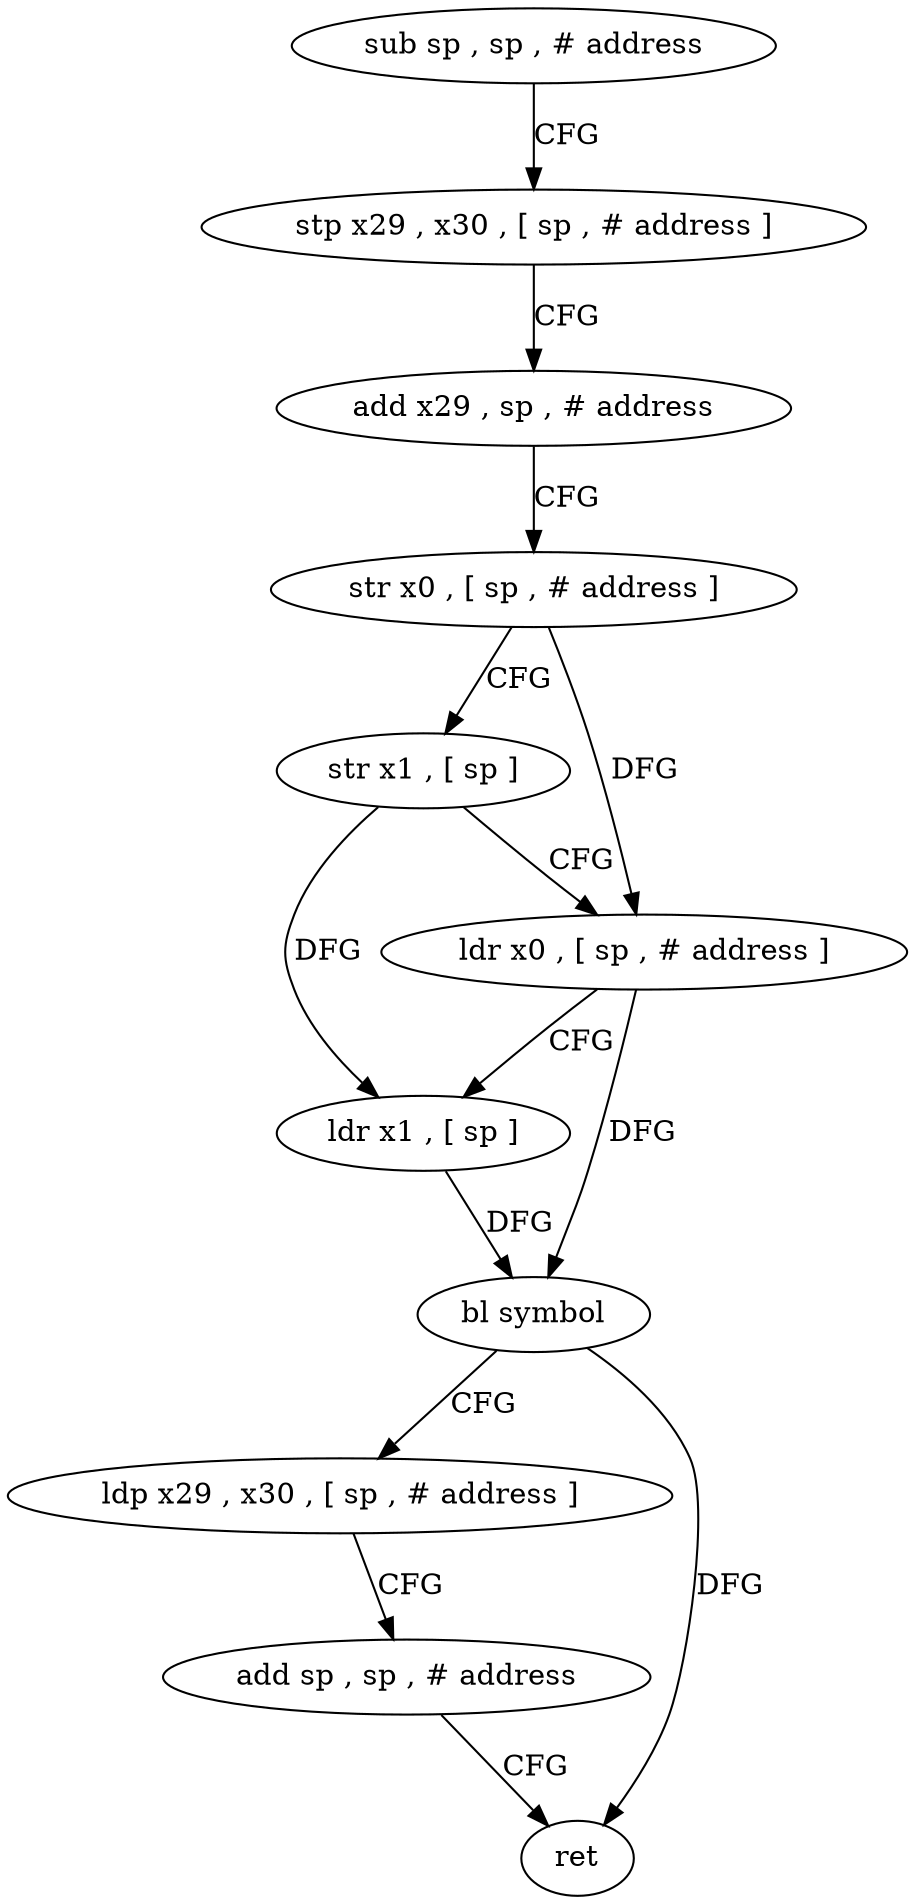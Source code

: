 digraph "func" {
"4238112" [label = "sub sp , sp , # address" ]
"4238116" [label = "stp x29 , x30 , [ sp , # address ]" ]
"4238120" [label = "add x29 , sp , # address" ]
"4238124" [label = "str x0 , [ sp , # address ]" ]
"4238128" [label = "str x1 , [ sp ]" ]
"4238132" [label = "ldr x0 , [ sp , # address ]" ]
"4238136" [label = "ldr x1 , [ sp ]" ]
"4238140" [label = "bl symbol" ]
"4238144" [label = "ldp x29 , x30 , [ sp , # address ]" ]
"4238148" [label = "add sp , sp , # address" ]
"4238152" [label = "ret" ]
"4238112" -> "4238116" [ label = "CFG" ]
"4238116" -> "4238120" [ label = "CFG" ]
"4238120" -> "4238124" [ label = "CFG" ]
"4238124" -> "4238128" [ label = "CFG" ]
"4238124" -> "4238132" [ label = "DFG" ]
"4238128" -> "4238132" [ label = "CFG" ]
"4238128" -> "4238136" [ label = "DFG" ]
"4238132" -> "4238136" [ label = "CFG" ]
"4238132" -> "4238140" [ label = "DFG" ]
"4238136" -> "4238140" [ label = "DFG" ]
"4238140" -> "4238144" [ label = "CFG" ]
"4238140" -> "4238152" [ label = "DFG" ]
"4238144" -> "4238148" [ label = "CFG" ]
"4238148" -> "4238152" [ label = "CFG" ]
}
